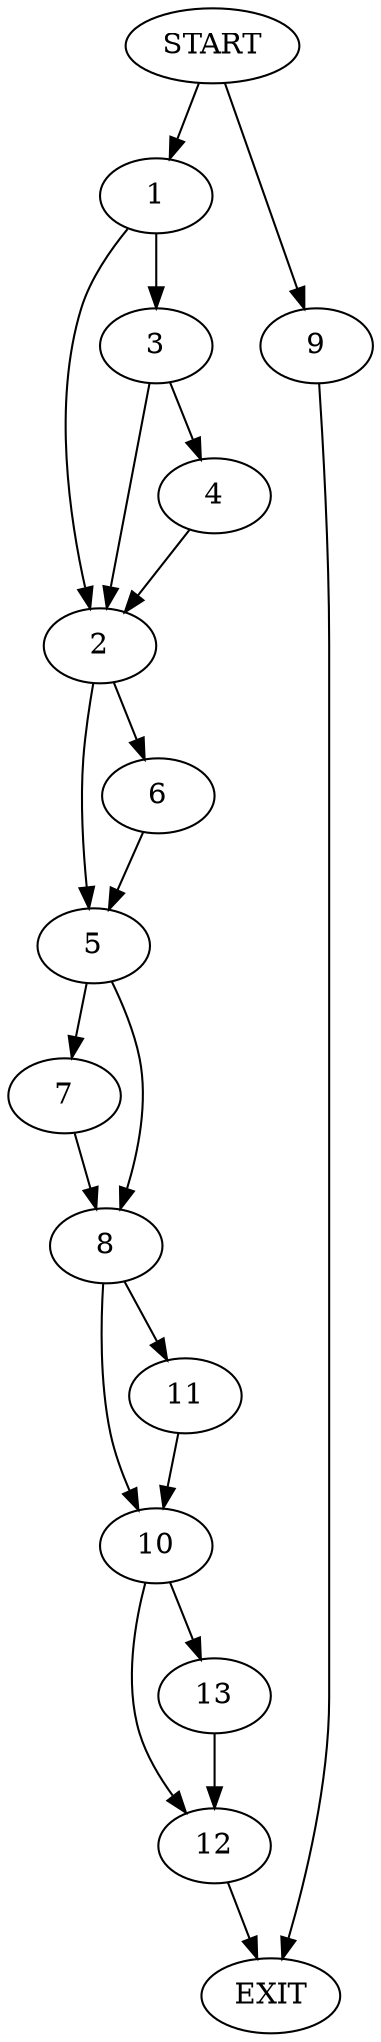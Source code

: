 digraph {
0 [label="START"]
14 [label="EXIT"]
0 -> 1
1 -> 2
1 -> 3
3 -> 4
3 -> 2
2 -> 5
2 -> 6
4 -> 2
6 -> 5
5 -> 7
5 -> 8
0 -> 9
9 -> 14
7 -> 8
8 -> 10
8 -> 11
11 -> 10
10 -> 12
10 -> 13
12 -> 14
13 -> 12
}
